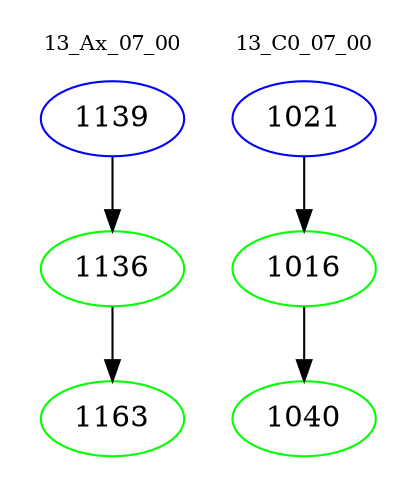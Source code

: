 digraph{
subgraph cluster_0 {
color = white
label = "13_Ax_07_00";
fontsize=10;
T0_1139 [label="1139", color="blue"]
T0_1139 -> T0_1136 [color="black"]
T0_1136 [label="1136", color="green"]
T0_1136 -> T0_1163 [color="black"]
T0_1163 [label="1163", color="green"]
}
subgraph cluster_1 {
color = white
label = "13_C0_07_00";
fontsize=10;
T1_1021 [label="1021", color="blue"]
T1_1021 -> T1_1016 [color="black"]
T1_1016 [label="1016", color="green"]
T1_1016 -> T1_1040 [color="black"]
T1_1040 [label="1040", color="green"]
}
}
